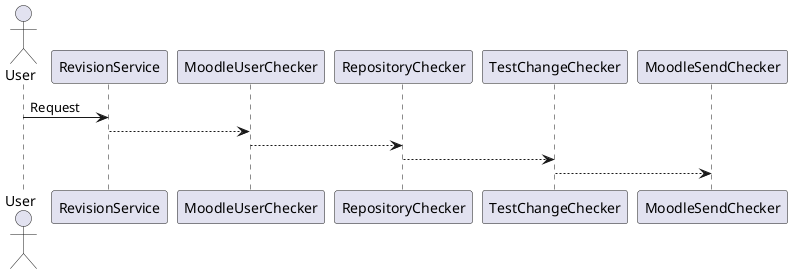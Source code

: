 @startuml

actor User
User -> RevisionService : Request
RevisionService --> MoodleUserChecker
MoodleUserChecker --> RepositoryChecker
RepositoryChecker --> TestChangeChecker
TestChangeChecker --> MoodleSendChecker
@enduml
